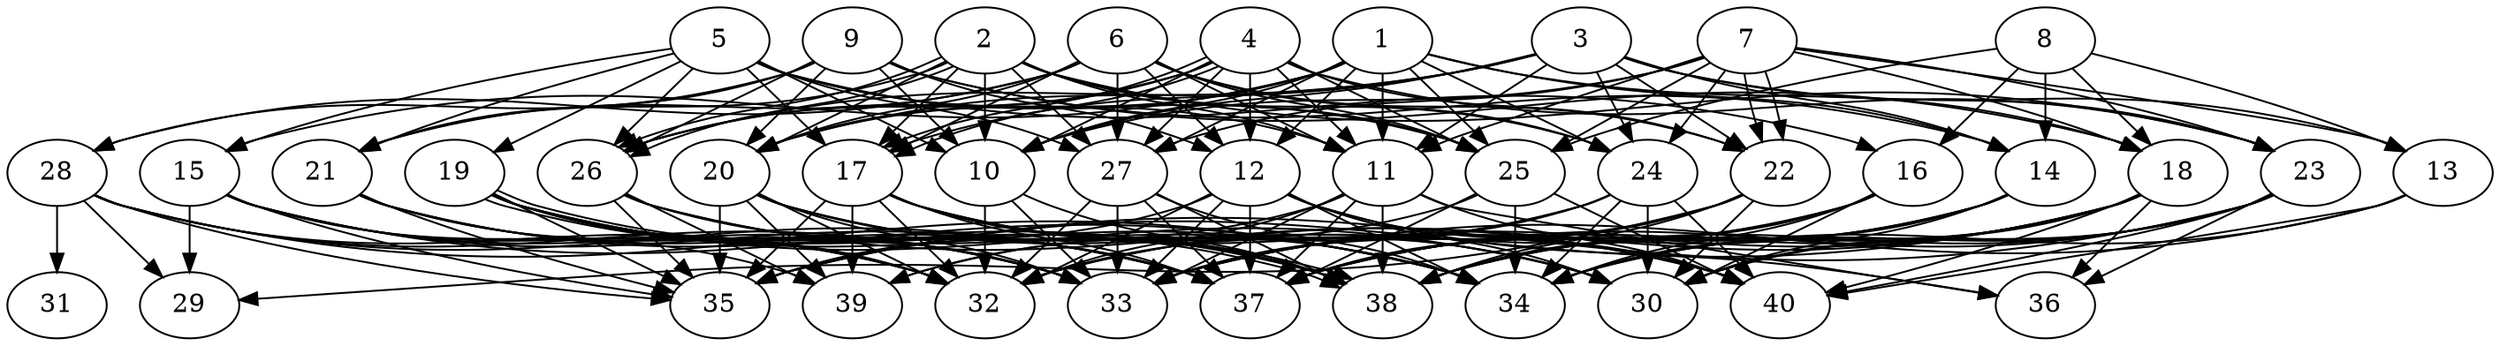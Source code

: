 // DAG (tier=3-complex, mode=data, n=40, ccr=0.502, fat=0.795, density=0.760, regular=0.378, jump=0.303, mindata=4194304, maxdata=33554432)
// DAG automatically generated by daggen at Sun Aug 24 16:33:35 2025
// /home/ermia/Project/Environments/daggen/bin/daggen --dot --ccr 0.502 --fat 0.795 --regular 0.378 --density 0.760 --jump 0.303 --mindata 4194304 --maxdata 33554432 -n 40 
digraph G {
  1 [size="33727220325972277460992", alpha="0.16", expect_size="16863610162986138730496"]
  1 -> 10 [size ="8351100050604032"]
  1 -> 11 [size ="8351100050604032"]
  1 -> 12 [size ="8351100050604032"]
  1 -> 14 [size ="8351100050604032"]
  1 -> 15 [size ="8351100050604032"]
  1 -> 18 [size ="8351100050604032"]
  1 -> 20 [size ="8351100050604032"]
  1 -> 24 [size ="8351100050604032"]
  1 -> 25 [size ="8351100050604032"]
  1 -> 26 [size ="8351100050604032"]
  1 -> 27 [size ="8351100050604032"]
  2 [size="648994035846873088000", alpha="0.15", expect_size="324497017923436544000"]
  2 -> 10 [size ="599676629811200"]
  2 -> 11 [size ="599676629811200"]
  2 -> 17 [size ="599676629811200"]
  2 -> 20 [size ="599676629811200"]
  2 -> 21 [size ="599676629811200"]
  2 -> 23 [size ="599676629811200"]
  2 -> 24 [size ="599676629811200"]
  2 -> 25 [size ="599676629811200"]
  2 -> 26 [size ="599676629811200"]
  2 -> 26 [size ="599676629811200"]
  2 -> 27 [size ="599676629811200"]
  3 [size="33247100715037624", alpha="0.18", expect_size="16623550357518812"]
  3 -> 10 [size ="1024455404945408"]
  3 -> 11 [size ="1024455404945408"]
  3 -> 13 [size ="1024455404945408"]
  3 -> 14 [size ="1024455404945408"]
  3 -> 17 [size ="1024455404945408"]
  3 -> 20 [size ="1024455404945408"]
  3 -> 22 [size ="1024455404945408"]
  3 -> 23 [size ="1024455404945408"]
  3 -> 24 [size ="1024455404945408"]
  3 -> 26 [size ="1024455404945408"]
  4 [size="105787687316223456", alpha="0.12", expect_size="52893843658111728"]
  4 -> 10 [size ="3204835105046528"]
  4 -> 11 [size ="3204835105046528"]
  4 -> 12 [size ="3204835105046528"]
  4 -> 17 [size ="3204835105046528"]
  4 -> 17 [size ="3204835105046528"]
  4 -> 20 [size ="3204835105046528"]
  4 -> 22 [size ="3204835105046528"]
  4 -> 23 [size ="3204835105046528"]
  4 -> 25 [size ="3204835105046528"]
  4 -> 26 [size ="3204835105046528"]
  4 -> 27 [size ="3204835105046528"]
  5 [size="59003127006853656", alpha="0.11", expect_size="29501563503426828"]
  5 -> 10 [size ="6284507221065728"]
  5 -> 11 [size ="6284507221065728"]
  5 -> 15 [size ="6284507221065728"]
  5 -> 16 [size ="6284507221065728"]
  5 -> 17 [size ="6284507221065728"]
  5 -> 19 [size ="6284507221065728"]
  5 -> 21 [size ="6284507221065728"]
  5 -> 25 [size ="6284507221065728"]
  5 -> 26 [size ="6284507221065728"]
  5 -> 27 [size ="6284507221065728"]
  6 [size="65169071098482264", alpha="0.17", expect_size="32584535549241132"]
  6 -> 11 [size ="3622968693358592"]
  6 -> 12 [size ="3622968693358592"]
  6 -> 17 [size ="3622968693358592"]
  6 -> 20 [size ="3622968693358592"]
  6 -> 21 [size ="3622968693358592"]
  6 -> 22 [size ="3622968693358592"]
  6 -> 24 [size ="3622968693358592"]
  6 -> 25 [size ="3622968693358592"]
  6 -> 27 [size ="3622968693358592"]
  6 -> 28 [size ="3622968693358592"]
  7 [size="6779976219715944", alpha="0.02", expect_size="3389988109857972"]
  7 -> 10 [size ="208375170203648"]
  7 -> 11 [size ="208375170203648"]
  7 -> 13 [size ="208375170203648"]
  7 -> 18 [size ="208375170203648"]
  7 -> 22 [size ="208375170203648"]
  7 -> 22 [size ="208375170203648"]
  7 -> 23 [size ="208375170203648"]
  7 -> 24 [size ="208375170203648"]
  7 -> 25 [size ="208375170203648"]
  7 -> 27 [size ="208375170203648"]
  8 [size="184891872950964576", alpha="0.10", expect_size="92445936475482288"]
  8 -> 13 [size ="3231122989252608"]
  8 -> 14 [size ="3231122989252608"]
  8 -> 16 [size ="3231122989252608"]
  8 -> 18 [size ="3231122989252608"]
  8 -> 25 [size ="3231122989252608"]
  9 [size="85429565512088551424", alpha="0.03", expect_size="42714782756044275712"]
  9 -> 10 [size ="155177512337408"]
  9 -> 12 [size ="155177512337408"]
  9 -> 14 [size ="155177512337408"]
  9 -> 18 [size ="155177512337408"]
  9 -> 20 [size ="155177512337408"]
  9 -> 21 [size ="155177512337408"]
  9 -> 26 [size ="155177512337408"]
  9 -> 28 [size ="155177512337408"]
  10 [size="23512772905629448", alpha="0.09", expect_size="11756386452814724"]
  10 -> 32 [size ="862683448475648"]
  10 -> 33 [size ="862683448475648"]
  10 -> 38 [size ="862683448475648"]
  11 [size="5785178345743196160", alpha="0.06", expect_size="2892589172871598080"]
  11 -> 32 [size ="5879346136875008"]
  11 -> 33 [size ="5879346136875008"]
  11 -> 35 [size ="5879346136875008"]
  11 -> 36 [size ="5879346136875008"]
  11 -> 37 [size ="5879346136875008"]
  11 -> 38 [size ="5879346136875008"]
  11 -> 40 [size ="5879346136875008"]
  12 [size="9672075911103436800", alpha="0.09", expect_size="4836037955551718400"]
  12 -> 30 [size ="4439889189797888"]
  12 -> 32 [size ="4439889189797888"]
  12 -> 33 [size ="4439889189797888"]
  12 -> 34 [size ="4439889189797888"]
  12 -> 35 [size ="4439889189797888"]
  12 -> 36 [size ="4439889189797888"]
  12 -> 37 [size ="4439889189797888"]
  12 -> 40 [size ="4439889189797888"]
  13 [size="6031846853350855680", alpha="0.05", expect_size="3015923426675427840"]
  13 -> 33 [size ="4625908694515712"]
  13 -> 34 [size ="4625908694515712"]
  13 -> 40 [size ="4625908694515712"]
  14 [size="7051873309625933627392", alpha="0.11", expect_size="3525936654812966813696"]
  14 -> 30 [size ="2941889263173632"]
  14 -> 33 [size ="2941889263173632"]
  14 -> 34 [size ="2941889263173632"]
  14 -> 37 [size ="2941889263173632"]
  14 -> 38 [size ="2941889263173632"]
  15 [size="223308729911097152", alpha="0.11", expect_size="111654364955548576"]
  15 -> 29 [size ="162846671372288"]
  15 -> 32 [size ="162846671372288"]
  15 -> 33 [size ="162846671372288"]
  15 -> 34 [size ="162846671372288"]
  15 -> 35 [size ="162846671372288"]
  15 -> 37 [size ="162846671372288"]
  15 -> 39 [size ="162846671372288"]
  16 [size="2017184046700866304", alpha="0.06", expect_size="1008592023350433152"]
  16 -> 30 [size ="1291913579724800"]
  16 -> 32 [size ="1291913579724800"]
  16 -> 34 [size ="1291913579724800"]
  16 -> 37 [size ="1291913579724800"]
  16 -> 38 [size ="1291913579724800"]
  17 [size="18467602929146476", alpha="0.08", expect_size="9233801464573238"]
  17 -> 30 [size ="686896141303808"]
  17 -> 32 [size ="686896141303808"]
  17 -> 35 [size ="686896141303808"]
  17 -> 37 [size ="686896141303808"]
  17 -> 38 [size ="686896141303808"]
  17 -> 39 [size ="686896141303808"]
  17 -> 40 [size ="686896141303808"]
  18 [size="6657306147503444992", alpha="0.09", expect_size="3328653073751722496"]
  18 -> 30 [size ="4681626558660608"]
  18 -> 32 [size ="4681626558660608"]
  18 -> 33 [size ="4681626558660608"]
  18 -> 34 [size ="4681626558660608"]
  18 -> 35 [size ="4681626558660608"]
  18 -> 36 [size ="4681626558660608"]
  18 -> 37 [size ="4681626558660608"]
  18 -> 38 [size ="4681626558660608"]
  18 -> 40 [size ="4681626558660608"]
  19 [size="73361208654816880", alpha="0.05", expect_size="36680604327408440"]
  19 -> 30 [size ="3680726650191872"]
  19 -> 32 [size ="3680726650191872"]
  19 -> 33 [size ="3680726650191872"]
  19 -> 34 [size ="3680726650191872"]
  19 -> 35 [size ="3680726650191872"]
  19 -> 37 [size ="3680726650191872"]
  19 -> 38 [size ="3680726650191872"]
  19 -> 38 [size ="3680726650191872"]
  20 [size="16472283098674829312", alpha="0.11", expect_size="8236141549337414656"]
  20 -> 30 [size ="6996555412275200"]
  20 -> 32 [size ="6996555412275200"]
  20 -> 33 [size ="6996555412275200"]
  20 -> 34 [size ="6996555412275200"]
  20 -> 35 [size ="6996555412275200"]
  20 -> 38 [size ="6996555412275200"]
  20 -> 39 [size ="6996555412275200"]
  21 [size="479288868096664960", alpha="0.11", expect_size="239644434048332480"]
  21 -> 32 [size ="220848233381888"]
  21 -> 33 [size ="220848233381888"]
  21 -> 35 [size ="220848233381888"]
  21 -> 37 [size ="220848233381888"]
  21 -> 38 [size ="220848233381888"]
  22 [size="2164807871181921189888", alpha="0.06", expect_size="1082403935590960594944"]
  22 -> 29 [size ="1338760507686912"]
  22 -> 30 [size ="1338760507686912"]
  22 -> 33 [size ="1338760507686912"]
  22 -> 37 [size ="1338760507686912"]
  22 -> 38 [size ="1338760507686912"]
  23 [size="3252426627823327744", alpha="0.12", expect_size="1626213313911663872"]
  23 -> 30 [size ="1410704020078592"]
  23 -> 34 [size ="1410704020078592"]
  23 -> 35 [size ="1410704020078592"]
  23 -> 36 [size ="1410704020078592"]
  23 -> 37 [size ="1410704020078592"]
  23 -> 38 [size ="1410704020078592"]
  23 -> 40 [size ="1410704020078592"]
  24 [size="812345919178824220672", alpha="0.07", expect_size="406172959589412110336"]
  24 -> 30 [size ="696493908426752"]
  24 -> 32 [size ="696493908426752"]
  24 -> 33 [size ="696493908426752"]
  24 -> 34 [size ="696493908426752"]
  24 -> 39 [size ="696493908426752"]
  24 -> 40 [size ="696493908426752"]
  25 [size="1536173909907307757568", alpha="0.19", expect_size="768086954953653878784"]
  25 -> 34 [size ="1065083304148992"]
  25 -> 37 [size ="1065083304148992"]
  25 -> 39 [size ="1065083304148992"]
  25 -> 40 [size ="1065083304148992"]
  26 [size="10245377388432730112", alpha="0.06", expect_size="5122688694216365056"]
  26 -> 34 [size ="5226534973472768"]
  26 -> 35 [size ="5226534973472768"]
  26 -> 37 [size ="5226534973472768"]
  26 -> 39 [size ="5226534973472768"]
  26 -> 40 [size ="5226534973472768"]
  27 [size="19986457244089913966592", alpha="0.13", expect_size="9993228622044956983296"]
  27 -> 32 [size ="5891789194002432"]
  27 -> 33 [size ="5891789194002432"]
  27 -> 34 [size ="5891789194002432"]
  27 -> 37 [size ="5891789194002432"]
  27 -> 38 [size ="5891789194002432"]
  28 [size="170698400786659904", alpha="0.18", expect_size="85349200393329952"]
  28 -> 29 [size ="7186796458803200"]
  28 -> 31 [size ="7186796458803200"]
  28 -> 32 [size ="7186796458803200"]
  28 -> 33 [size ="7186796458803200"]
  28 -> 34 [size ="7186796458803200"]
  28 -> 35 [size ="7186796458803200"]
  28 -> 37 [size ="7186796458803200"]
  29 [size="427950155095286336", alpha="0.06", expect_size="213975077547643168"]
  30 [size="281225739891651520", alpha="0.04", expect_size="140612869945825760"]
  31 [size="1961965594283383552", alpha="0.09", expect_size="980982797141691776"]
  32 [size="4305806298853874688", alpha="0.13", expect_size="2152903149426937344"]
  33 [size="8874223504829949", alpha="0.15", expect_size="4437111752414974"]
  34 [size="1123482562114064384", alpha="0.18", expect_size="561741281057032192"]
  35 [size="1081679762138939008", alpha="0.00", expect_size="540839881069469504"]
  36 [size="379292639028295616", alpha="0.19", expect_size="189646319514147808"]
  37 [size="7093786908808013824", alpha="0.12", expect_size="3546893454404006912"]
  38 [size="447258897799215808", alpha="0.04", expect_size="223629448899607904"]
  39 [size="60276478327322848", alpha="0.14", expect_size="30138239163661424"]
  40 [size="1731048592695673600", alpha="0.06", expect_size="865524296347836800"]
}